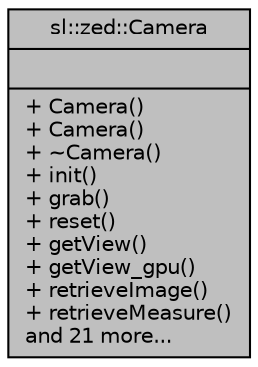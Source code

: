 digraph "sl::zed::Camera"
{
  edge [fontname="Helvetica",fontsize="10",labelfontname="Helvetica",labelfontsize="10"];
  node [fontname="Helvetica",fontsize="10",shape=record];
  Node1 [label="{sl::zed::Camera\n||+ Camera()\l+ Camera()\l+ ~Camera()\l+ init()\l+ grab()\l+ reset()\l+ getView()\l+ getView_gpu()\l+ retrieveImage()\l+ retrieveMeasure()\land 21 more...\l}",height=0.2,width=0.4,color="black", fillcolor="grey75", style="filled" fontcolor="black"];
}
